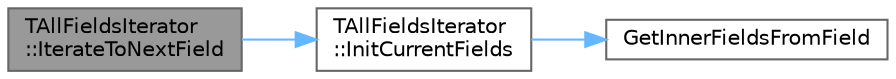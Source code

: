 digraph "TAllFieldsIterator::IterateToNextField"
{
 // INTERACTIVE_SVG=YES
 // LATEX_PDF_SIZE
  bgcolor="transparent";
  edge [fontname=Helvetica,fontsize=10,labelfontname=Helvetica,labelfontsize=10];
  node [fontname=Helvetica,fontsize=10,shape=box,height=0.2,width=0.4];
  rankdir="LR";
  Node1 [id="Node000001",label="TAllFieldsIterator\l::IterateToNextField",height=0.2,width=0.4,color="gray40", fillcolor="grey60", style="filled", fontcolor="black",tooltip="Advances to the next field of the specified template type."];
  Node1 -> Node2 [id="edge1_Node000001_Node000002",color="steelblue1",style="solid",tooltip=" "];
  Node2 [id="Node000002",label="TAllFieldsIterator\l::InitCurrentFields",height=0.2,width=0.4,color="grey40", fillcolor="white", style="filled",URL="$db/de9/classTAllFieldsIterator.html#a373d36847c21a8fad2a4a8d18809ae17",tooltip="Initializes CurrentFields array with the currently iterated field as well as the fields it owns."];
  Node2 -> Node3 [id="edge2_Node000002_Node000003",color="steelblue1",style="solid",tooltip=" "];
  Node3 [id="Node000003",label="GetInnerFieldsFromField",height=0.2,width=0.4,color="grey40", fillcolor="white", style="filled",URL="$db/daa/FieldIterator_8h.html#afd1de4ed1589172c531e005eba31a2ef",tooltip="Helper function for getting the inner fields of a field that works with both FFields and UFields."];
}
